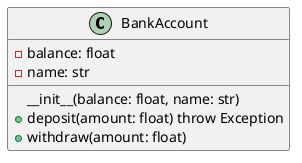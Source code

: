 @startuml BankAccount
class BankAccount {
    - balance: float
    - name: str
    __init__(balance: float, name: str)
    + deposit(amount: float) throw Exception
    + withdraw(amount: float)
}

@enduml
